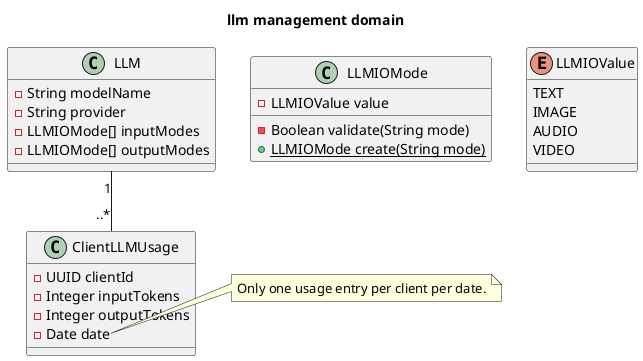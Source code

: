 @startuml

title llm management domain

'=== ENTITIES ==='
class LLM {
    -String modelName
    -String provider
    -LLMIOMode[] inputModes
    -LLMIOMode[] outputModes
}



class ClientLLMUsage {
    -UUID clientId
    -Integer inputTokens
    -Integer outputTokens
    -Date date
}

note right of ClientLLMUsage::date
Only one usage entry per client per date.
end note

'=== VALUE OBJECTS ===
class LLMIOMode {
    -LLMIOValue value
    -Boolean validate(String mode)
    {static}+LLMIOMode create(String mode)
}

enum LLMIOValue {
    TEXT
    IMAGE
    AUDIO
    VIDEO
}

'=== ASSOCIATIONS ===
LLM "1" -- "..*" ClientLLMUsage

@enduml